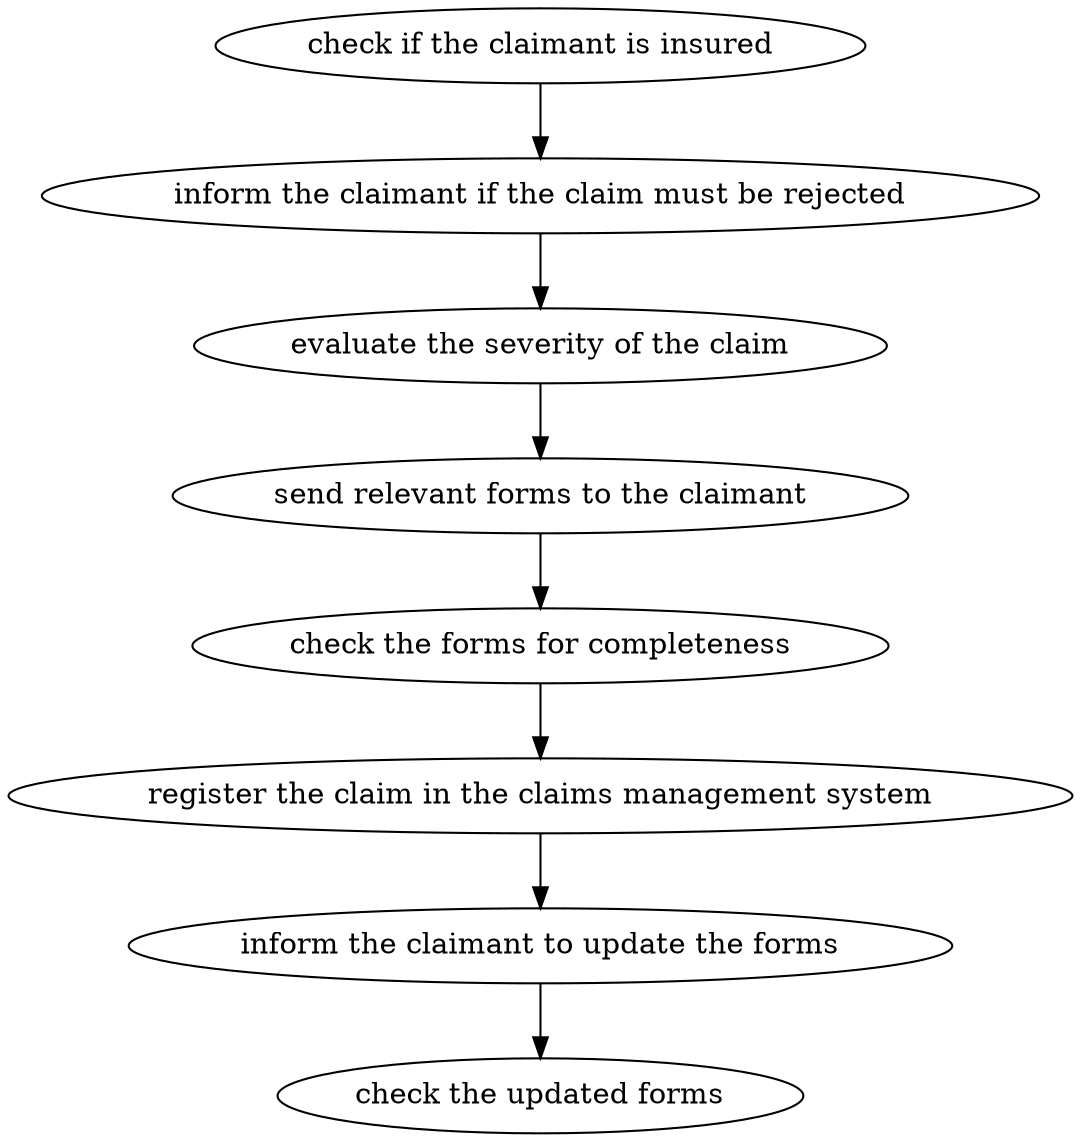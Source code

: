 strict digraph "doc-3.6" {
	graph [name="doc-3.6"];
	"check if the claimant is insured"	[attrs="{'type': 'Activity', 'label': 'check if the claimant is insured'}"];
	"inform the claimant if the claim must be rejected"	[attrs="{'type': 'Activity', 'label': 'inform the claimant if the claim must be rejected'}"];
	"check if the claimant is insured" -> "inform the claimant if the claim must be rejected"	[attrs="{'type': 'flow', 'label': 'flow'}"];
	"evaluate the severity of the claim"	[attrs="{'type': 'Activity', 'label': 'evaluate the severity of the claim'}"];
	"inform the claimant if the claim must be rejected" -> "evaluate the severity of the claim"	[attrs="{'type': 'flow', 'label': 'flow'}"];
	"send relevant forms to the claimant"	[attrs="{'type': 'Activity', 'label': 'send relevant forms to the claimant'}"];
	"evaluate the severity of the claim" -> "send relevant forms to the claimant"	[attrs="{'type': 'flow', 'label': 'flow'}"];
	"check the forms for completeness"	[attrs="{'type': 'Activity', 'label': 'check the forms for completeness'}"];
	"send relevant forms to the claimant" -> "check the forms for completeness"	[attrs="{'type': 'flow', 'label': 'flow'}"];
	"register the claim in the claims management system"	[attrs="{'type': 'Activity', 'label': 'register the claim in the claims management system'}"];
	"check the forms for completeness" -> "register the claim in the claims management system"	[attrs="{'type': 'flow', 'label': 'flow'}"];
	"inform the claimant to update the forms"	[attrs="{'type': 'Activity', 'label': 'inform the claimant to update the forms'}"];
	"register the claim in the claims management system" -> "inform the claimant to update the forms"	[attrs="{'type': 'flow', 'label': 'flow'}"];
	"check the updated forms"	[attrs="{'type': 'Activity', 'label': 'check the updated forms'}"];
	"inform the claimant to update the forms" -> "check the updated forms"	[attrs="{'type': 'flow', 'label': 'flow'}"];
}
